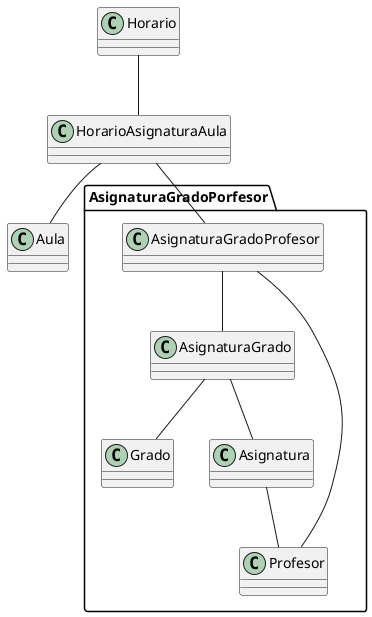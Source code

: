 @startuml
class Horario {
}

class HorarioAsignaturaAula {
}

class Aula {
}

package "AsignaturaGradoPorfesor" {

  class AsignaturaGradoProfesor {
  }

  class AsignaturaGrado {
  }

  class Profesor {
  }

  class Grado {
  }

  class Asignatura {
  }
  
  AsignaturaGradoProfesor -- AsignaturaGrado
  AsignaturaGradoProfesor -- Profesor
  AsignaturaGrado -- Grado
  AsignaturaGrado -- Asignatura
  Asignatura -- Profesor
}

Horario -- HorarioAsignaturaAula
HorarioAsignaturaAula -- Aula
HorarioAsignaturaAula -- AsignaturaGradoProfesor
@enduml